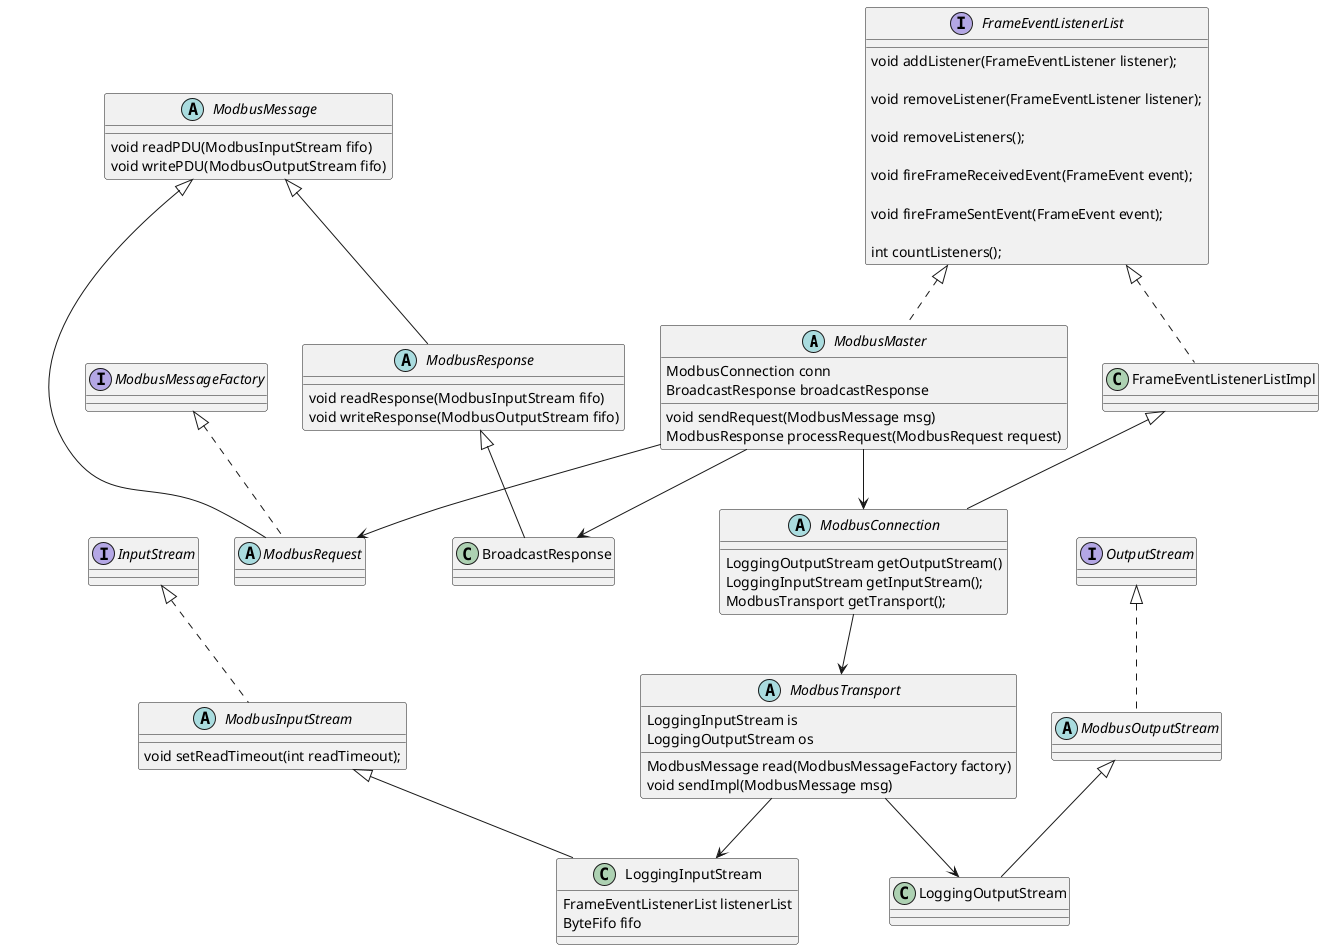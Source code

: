 @startuml
abstract ModbusMaster{
    ModbusConnection conn
    BroadcastResponse broadcastResponse

    void sendRequest(ModbusMessage msg)
    ModbusResponse processRequest(ModbusRequest request)
}
interface FrameEventListenerList{
        void addListener(FrameEventListener listener);

        void removeListener(FrameEventListener listener);

        void removeListeners();

        void fireFrameReceivedEvent(FrameEvent event);

        void fireFrameSentEvent(FrameEvent event);

        int countListeners();
}
abstract ModbusConnection{
    LoggingOutputStream getOutputStream()
    LoggingInputStream getInputStream();
    ModbusTransport getTransport();
}
class FrameEventListenerListImpl
abstract ModbusTransport{
     LoggingInputStream is
     LoggingOutputStream os

     ModbusMessage read(ModbusMessageFactory factory)
     void sendImpl(ModbusMessage msg)
}
class BroadcastResponse extends ModbusResponse{
}
class LoggingInputStream{
    FrameEventListenerList listenerList
    ByteFifo fifo
}
class LoggingOutputStream
abstract ModbusOutputStream
abstract ModbusInputStream{
    void setReadTimeout(int readTimeout);
}
interface OutputStream
interface InputStream

abstract class ModbusResponse extends ModbusMessage {
     void readResponse(ModbusInputStream fifo)
     void writeResponse(ModbusOutputStream fifo)
}
abstract class ModbusMessage {
    void readPDU(ModbusInputStream fifo)
    void writePDU(ModbusOutputStream fifo)
}

abstract  class ModbusRequest extends ModbusMessage implements ModbusMessageFactory{
}
FrameEventListenerList <|.. ModbusMaster
FrameEventListenerList <|.. FrameEventListenerListImpl
FrameEventListenerListImpl<|--ModbusConnection
ModbusMaster --> ModbusConnection
ModbusMaster --> BroadcastResponse
OutputStream <|.. ModbusOutputStream
ModbusOutputStream <|-- LoggingOutputStream
InputStream <|.. ModbusInputStream
ModbusInputStream <|-- LoggingInputStream
ModbusConnection-->ModbusTransport
ModbusTransport -->LoggingInputStream
ModbusTransport -->LoggingOutputStream
ModbusMaster -->ModbusRequest
@enduml